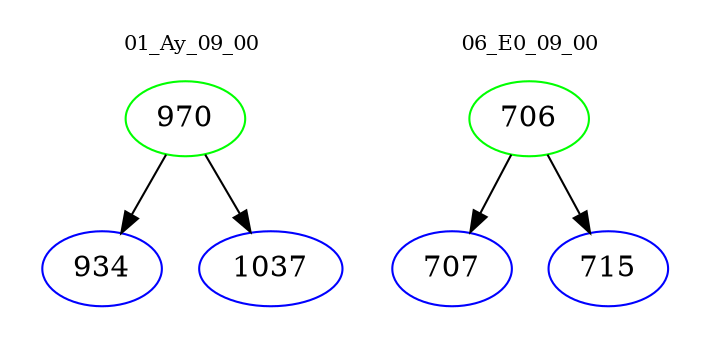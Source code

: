digraph{
subgraph cluster_0 {
color = white
label = "01_Ay_09_00";
fontsize=10;
T0_970 [label="970", color="green"]
T0_970 -> T0_934 [color="black"]
T0_934 [label="934", color="blue"]
T0_970 -> T0_1037 [color="black"]
T0_1037 [label="1037", color="blue"]
}
subgraph cluster_1 {
color = white
label = "06_E0_09_00";
fontsize=10;
T1_706 [label="706", color="green"]
T1_706 -> T1_707 [color="black"]
T1_707 [label="707", color="blue"]
T1_706 -> T1_715 [color="black"]
T1_715 [label="715", color="blue"]
}
}
